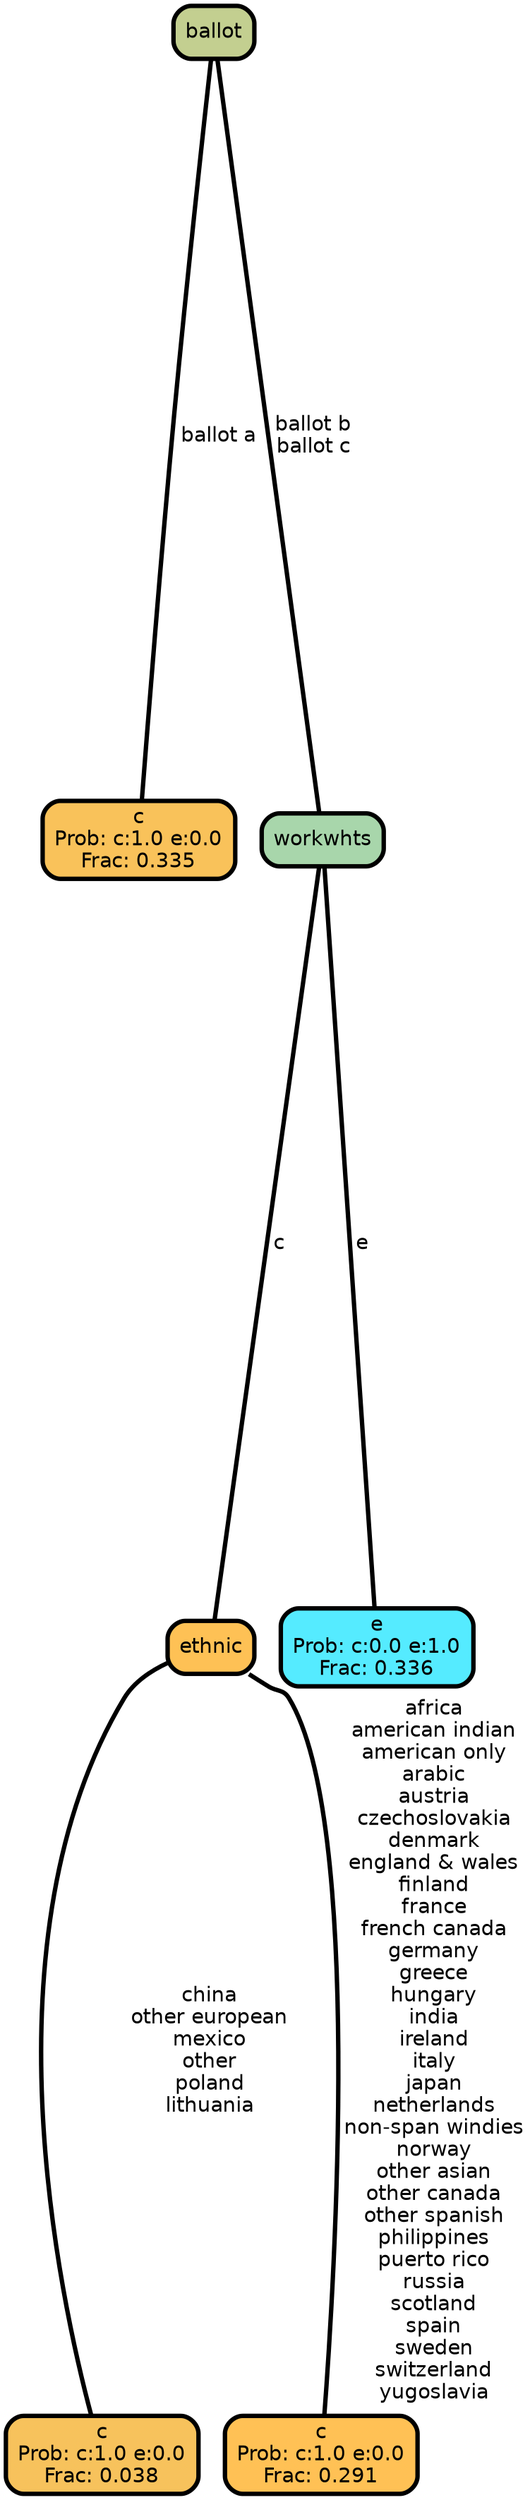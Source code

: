 graph Tree {
node [shape=box, style="filled, rounded",color="black",penwidth="3",fontcolor="black",                 fontname=helvetica] ;
graph [ranksep="0 equally", splines=straight,                 bgcolor=transparent, dpi=200] ;
edge [fontname=helvetica, color=black] ;
0 [label="c
Prob: c:1.0 e:0.0
Frac: 0.335", fillcolor="#f9c25a"] ;
1 [label="ballot", fillcolor="#c3cf90"] ;
2 [label="c
Prob: c:1.0 e:0.0
Frac: 0.038", fillcolor="#f7c25c"] ;
3 [label="ethnic", fillcolor="#fec155"] ;
4 [label="c
Prob: c:1.0 e:0.0
Frac: 0.291", fillcolor="#ffc155"] ;
5 [label="workwhts", fillcolor="#a8d6ab"] ;
6 [label="e
Prob: c:0.0 e:1.0
Frac: 0.336", fillcolor="#55ebff"] ;
1 -- 0 [label=" ballot a",penwidth=3] ;
1 -- 5 [label=" ballot b\n ballot c",penwidth=3] ;
3 -- 2 [label=" china\n other european\n mexico\n other\n poland\n lithuania",penwidth=3] ;
3 -- 4 [label=" africa\n american indian\n american only\n arabic\n austria\n czechoslovakia\n denmark\n england & wales\n finland\n france\n french canada\n germany\n greece\n hungary\n india\n ireland\n italy\n japan\n netherlands\n non-span windies\n norway\n other asian\n other canada\n other spanish\n philippines\n puerto rico\n russia\n scotland\n spain\n sweden\n switzerland\n yugoslavia",penwidth=3] ;
5 -- 3 [label=" c",penwidth=3] ;
5 -- 6 [label=" e",penwidth=3] ;
{rank = same;}}